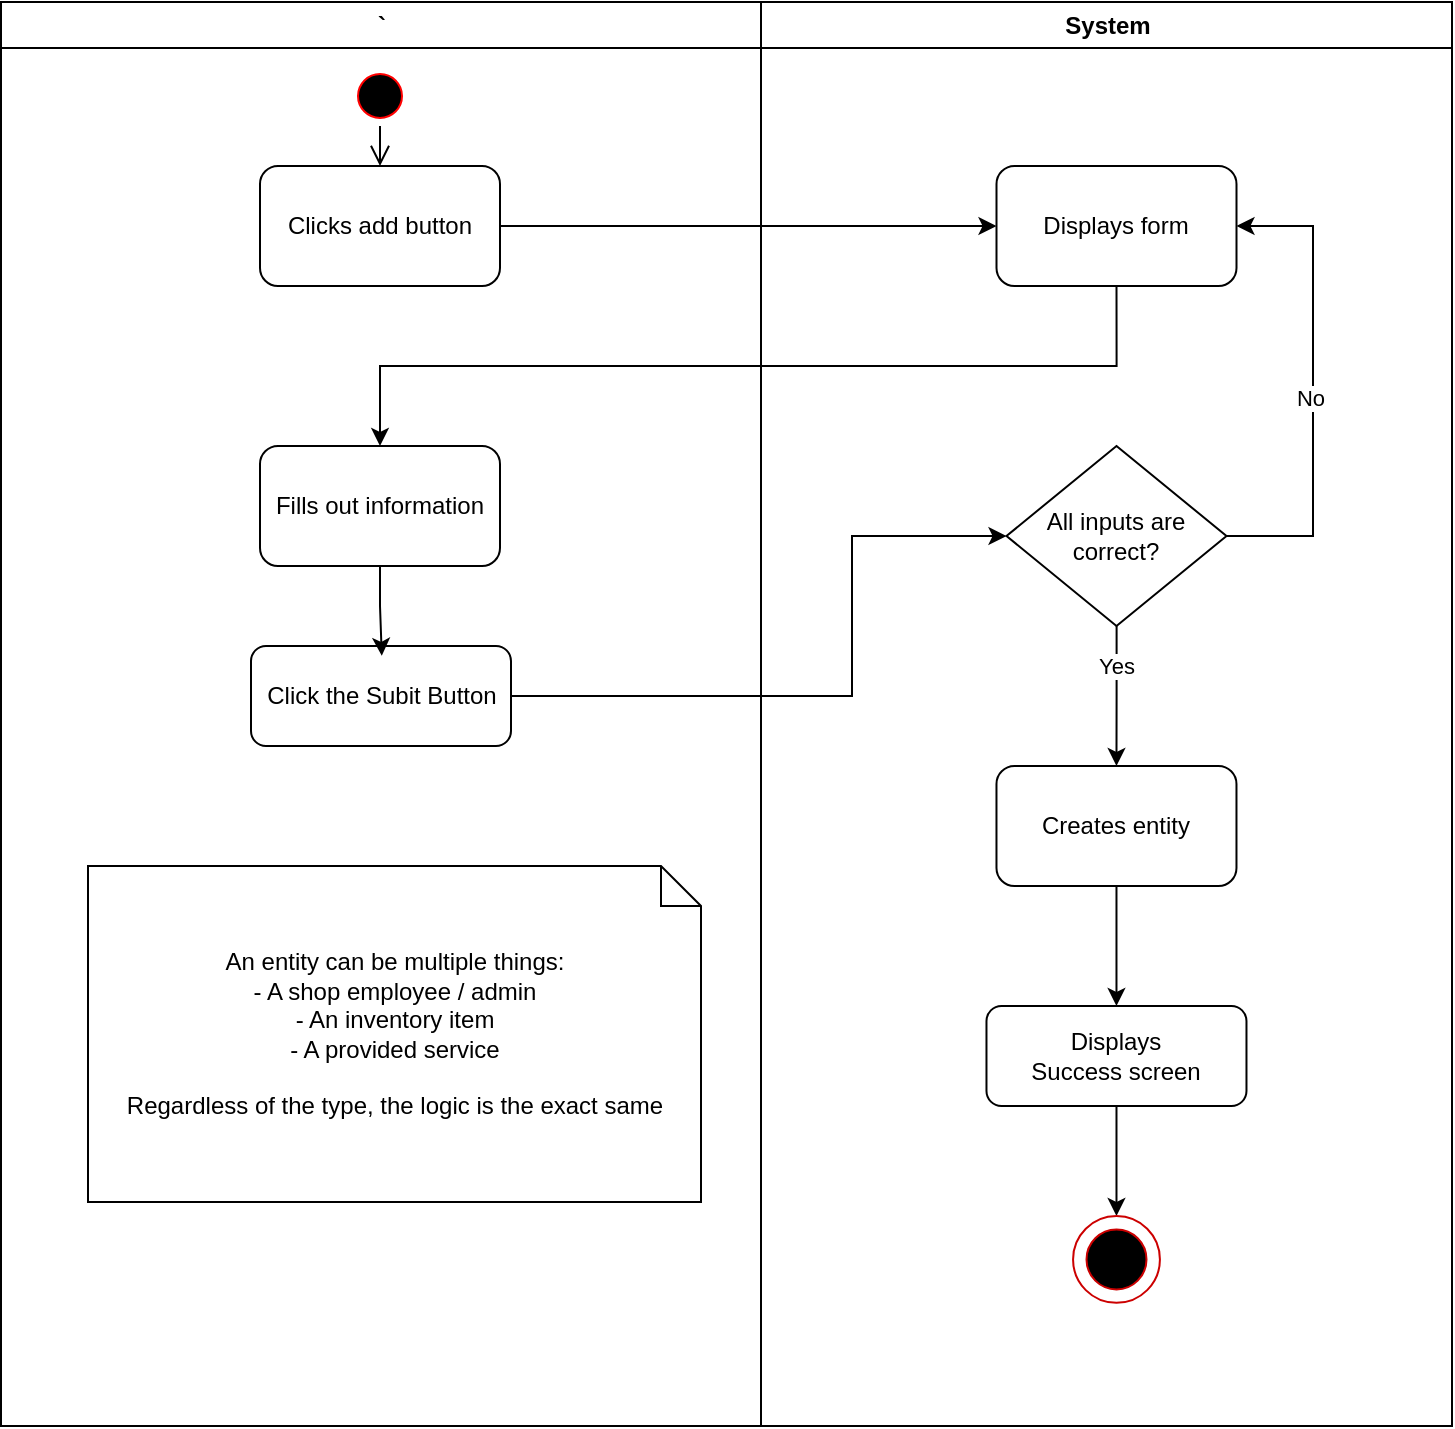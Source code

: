 <mxfile version="20.4.0" type="github">
  <diagram id="Xf2E1u1W4AktfVjYD2Iz" name="Page-1">
    <mxGraphModel dx="1421" dy="789" grid="1" gridSize="10" guides="1" tooltips="1" connect="1" arrows="1" fold="1" page="1" pageScale="1" pageWidth="2336" pageHeight="1654" math="0" shadow="0">
      <root>
        <mxCell id="0" />
        <mxCell id="1" parent="0" />
        <mxCell id="VALeCxbUtCVBy0HvRlEQ-1" value="`" style="swimlane;whiteSpace=wrap;movable=0;" parent="1" vertex="1">
          <mxGeometry x="164.5" y="128" width="380" height="712" as="geometry" />
        </mxCell>
        <mxCell id="VALeCxbUtCVBy0HvRlEQ-2" value="" style="ellipse;shape=startState;fillColor=#000000;strokeColor=#ff0000;" parent="VALeCxbUtCVBy0HvRlEQ-1" vertex="1">
          <mxGeometry x="174.5" y="32" width="30" height="30" as="geometry" />
        </mxCell>
        <mxCell id="VALeCxbUtCVBy0HvRlEQ-3" value="" style="edgeStyle=elbowEdgeStyle;elbow=horizontal;verticalAlign=bottom;endArrow=open;endSize=8;strokeColor=#000000;endFill=1;rounded=0;entryX=0.5;entryY=0;entryDx=0;entryDy=0;" parent="VALeCxbUtCVBy0HvRlEQ-1" source="VALeCxbUtCVBy0HvRlEQ-2" target="S1LedOKrpOqbfRYcgMUx-1" edge="1">
          <mxGeometry x="161.5" y="40" as="geometry">
            <mxPoint x="189.5" y="102.0" as="targetPoint" />
          </mxGeometry>
        </mxCell>
        <mxCell id="VALeCxbUtCVBy0HvRlEQ-25" value="Click the Subit Button" style="rounded=1;whiteSpace=wrap;html=1;" parent="VALeCxbUtCVBy0HvRlEQ-1" vertex="1">
          <mxGeometry x="125" y="322" width="130" height="50" as="geometry" />
        </mxCell>
        <mxCell id="S1LedOKrpOqbfRYcgMUx-1" value="Clicks add button" style="rounded=1;whiteSpace=wrap;html=1;" parent="VALeCxbUtCVBy0HvRlEQ-1" vertex="1">
          <mxGeometry x="129.5" y="82" width="120" height="60" as="geometry" />
        </mxCell>
        <mxCell id="S1LedOKrpOqbfRYcgMUx-5" value="" style="edgeStyle=orthogonalEdgeStyle;rounded=0;orthogonalLoop=1;jettySize=auto;html=1;entryX=0.503;entryY=0.098;entryDx=0;entryDy=0;entryPerimeter=0;" parent="VALeCxbUtCVBy0HvRlEQ-1" source="S1LedOKrpOqbfRYcgMUx-4" target="VALeCxbUtCVBy0HvRlEQ-25" edge="1">
          <mxGeometry relative="1" as="geometry" />
        </mxCell>
        <mxCell id="S1LedOKrpOqbfRYcgMUx-4" value="Fills out information" style="rounded=1;whiteSpace=wrap;html=1;" parent="VALeCxbUtCVBy0HvRlEQ-1" vertex="1">
          <mxGeometry x="129.5" y="222" width="120" height="60" as="geometry" />
        </mxCell>
        <mxCell id="_2HYPKGaZrh7aNVJrZD4-1" value="An entity can be multiple things:&lt;br&gt;- A shop employee / admin&lt;br&gt;- An inventory item&lt;br&gt;- A provided service&lt;br&gt;&lt;br&gt;Regardless of the type, the logic is the exact same" style="shape=note;size=20;whiteSpace=wrap;html=1;" parent="VALeCxbUtCVBy0HvRlEQ-1" vertex="1">
          <mxGeometry x="43.5" y="432" width="306.5" height="168" as="geometry" />
        </mxCell>
        <mxCell id="VALeCxbUtCVBy0HvRlEQ-14" value="System" style="swimlane;whiteSpace=wrap;movable=0;" parent="1" vertex="1">
          <mxGeometry x="544.5" y="128" width="345.5" height="712" as="geometry" />
        </mxCell>
        <mxCell id="VALeCxbUtCVBy0HvRlEQ-37" value="" style="edgeStyle=orthogonalEdgeStyle;rounded=0;orthogonalLoop=1;jettySize=auto;html=1;entryX=0.5;entryY=0;entryDx=0;entryDy=0;" parent="VALeCxbUtCVBy0HvRlEQ-14" source="VALeCxbUtCVBy0HvRlEQ-29" target="S1LedOKrpOqbfRYcgMUx-7" edge="1">
          <mxGeometry relative="1" as="geometry">
            <mxPoint x="177.75" y="357" as="targetPoint" />
          </mxGeometry>
        </mxCell>
        <mxCell id="VALeCxbUtCVBy0HvRlEQ-38" value="Yes" style="edgeLabel;html=1;align=center;verticalAlign=middle;resizable=0;points=[];" parent="VALeCxbUtCVBy0HvRlEQ-37" vertex="1" connectable="0">
          <mxGeometry x="0.232" y="-1" relative="1" as="geometry">
            <mxPoint x="1" y="-23" as="offset" />
          </mxGeometry>
        </mxCell>
        <mxCell id="VALeCxbUtCVBy0HvRlEQ-29" value="All inputs are correct?" style="rhombus;whiteSpace=wrap;html=1;fontSize=12;strokeColor=default;fillColor=default;" parent="VALeCxbUtCVBy0HvRlEQ-14" vertex="1">
          <mxGeometry x="122.75" y="222" width="110" height="90" as="geometry" />
        </mxCell>
        <mxCell id="VALeCxbUtCVBy0HvRlEQ-49" value="" style="edgeStyle=orthogonalEdgeStyle;rounded=0;orthogonalLoop=1;jettySize=auto;html=1;exitX=0.5;exitY=1;exitDx=0;exitDy=0;" parent="VALeCxbUtCVBy0HvRlEQ-14" source="S1LedOKrpOqbfRYcgMUx-7" target="VALeCxbUtCVBy0HvRlEQ-47" edge="1">
          <mxGeometry relative="1" as="geometry">
            <mxPoint x="177.75" y="417" as="sourcePoint" />
          </mxGeometry>
        </mxCell>
        <mxCell id="VALeCxbUtCVBy0HvRlEQ-47" value="Displays&lt;br&gt;Success screen" style="rounded=1;whiteSpace=wrap;html=1;" parent="VALeCxbUtCVBy0HvRlEQ-14" vertex="1">
          <mxGeometry x="112.74" y="502" width="130" height="50" as="geometry" />
        </mxCell>
        <mxCell id="S1LedOKrpOqbfRYcgMUx-2" value="Displays form" style="rounded=1;whiteSpace=wrap;html=1;" parent="VALeCxbUtCVBy0HvRlEQ-14" vertex="1">
          <mxGeometry x="117.75" y="82" width="120" height="60" as="geometry" />
        </mxCell>
        <mxCell id="VALeCxbUtCVBy0HvRlEQ-32" style="edgeStyle=orthogonalEdgeStyle;rounded=0;orthogonalLoop=1;jettySize=auto;html=1;exitX=1;exitY=0.5;exitDx=0;exitDy=0;entryX=1;entryY=0.5;entryDx=0;entryDy=0;" parent="VALeCxbUtCVBy0HvRlEQ-14" source="VALeCxbUtCVBy0HvRlEQ-29" target="S1LedOKrpOqbfRYcgMUx-2" edge="1">
          <mxGeometry relative="1" as="geometry">
            <Array as="points">
              <mxPoint x="276" y="267" />
              <mxPoint x="276" y="112" />
            </Array>
            <mxPoint x="255.5" y="62" as="targetPoint" />
          </mxGeometry>
        </mxCell>
        <mxCell id="VALeCxbUtCVBy0HvRlEQ-33" value="No" style="edgeLabel;html=1;align=center;verticalAlign=middle;resizable=0;points=[];" parent="VALeCxbUtCVBy0HvRlEQ-32" vertex="1" connectable="0">
          <mxGeometry x="-0.047" y="2" relative="1" as="geometry">
            <mxPoint as="offset" />
          </mxGeometry>
        </mxCell>
        <mxCell id="S1LedOKrpOqbfRYcgMUx-7" value="Creates entity" style="rounded=1;whiteSpace=wrap;html=1;" parent="VALeCxbUtCVBy0HvRlEQ-14" vertex="1">
          <mxGeometry x="117.74" y="382" width="120" height="60" as="geometry" />
        </mxCell>
        <mxCell id="VALeCxbUtCVBy0HvRlEQ-50" style="edgeStyle=orthogonalEdgeStyle;rounded=0;orthogonalLoop=1;jettySize=auto;html=1;entryX=0.5;entryY=0;entryDx=0;entryDy=0;" parent="VALeCxbUtCVBy0HvRlEQ-14" source="VALeCxbUtCVBy0HvRlEQ-47" target="VALeCxbUtCVBy0HvRlEQ-44" edge="1">
          <mxGeometry relative="1" as="geometry">
            <mxPoint x="-145.54" y="542.0" as="targetPoint" />
          </mxGeometry>
        </mxCell>
        <mxCell id="VALeCxbUtCVBy0HvRlEQ-43" value="" style="group" parent="VALeCxbUtCVBy0HvRlEQ-14" vertex="1" connectable="0">
          <mxGeometry x="156.03" y="607" width="43.43" height="43.43" as="geometry" />
        </mxCell>
        <mxCell id="VALeCxbUtCVBy0HvRlEQ-44" value="" style="ellipse;whiteSpace=wrap;html=1;aspect=fixed;fillColor=none;strokeColor=#CC0000;" parent="VALeCxbUtCVBy0HvRlEQ-43" vertex="1">
          <mxGeometry width="43.43" height="43.43" as="geometry" />
        </mxCell>
        <mxCell id="VALeCxbUtCVBy0HvRlEQ-45" value="" style="ellipse;whiteSpace=wrap;html=1;aspect=fixed;fillColor=#000000;strokeColor=#CC0000;" parent="VALeCxbUtCVBy0HvRlEQ-43" vertex="1">
          <mxGeometry x="6.72" y="6.71" width="30" height="30" as="geometry" />
        </mxCell>
        <mxCell id="VALeCxbUtCVBy0HvRlEQ-35" style="edgeStyle=orthogonalEdgeStyle;rounded=0;orthogonalLoop=1;jettySize=auto;html=1;entryX=0;entryY=0.5;entryDx=0;entryDy=0;" parent="1" source="VALeCxbUtCVBy0HvRlEQ-25" target="VALeCxbUtCVBy0HvRlEQ-29" edge="1">
          <mxGeometry relative="1" as="geometry">
            <mxPoint x="612.273" y="390" as="targetPoint" />
            <Array as="points">
              <mxPoint x="590" y="475" />
              <mxPoint x="590" y="395" />
            </Array>
          </mxGeometry>
        </mxCell>
        <mxCell id="S1LedOKrpOqbfRYcgMUx-3" style="edgeStyle=orthogonalEdgeStyle;rounded=0;orthogonalLoop=1;jettySize=auto;html=1;exitX=1;exitY=0.5;exitDx=0;exitDy=0;entryX=0;entryY=0.5;entryDx=0;entryDy=0;" parent="1" source="S1LedOKrpOqbfRYcgMUx-1" target="S1LedOKrpOqbfRYcgMUx-2" edge="1">
          <mxGeometry relative="1" as="geometry" />
        </mxCell>
        <mxCell id="S1LedOKrpOqbfRYcgMUx-6" style="edgeStyle=orthogonalEdgeStyle;rounded=0;orthogonalLoop=1;jettySize=auto;html=1;exitX=0.5;exitY=1;exitDx=0;exitDy=0;" parent="1" source="S1LedOKrpOqbfRYcgMUx-2" target="S1LedOKrpOqbfRYcgMUx-4" edge="1">
          <mxGeometry relative="1" as="geometry">
            <Array as="points">
              <mxPoint x="722" y="310" />
              <mxPoint x="354" y="310" />
            </Array>
          </mxGeometry>
        </mxCell>
      </root>
    </mxGraphModel>
  </diagram>
</mxfile>
